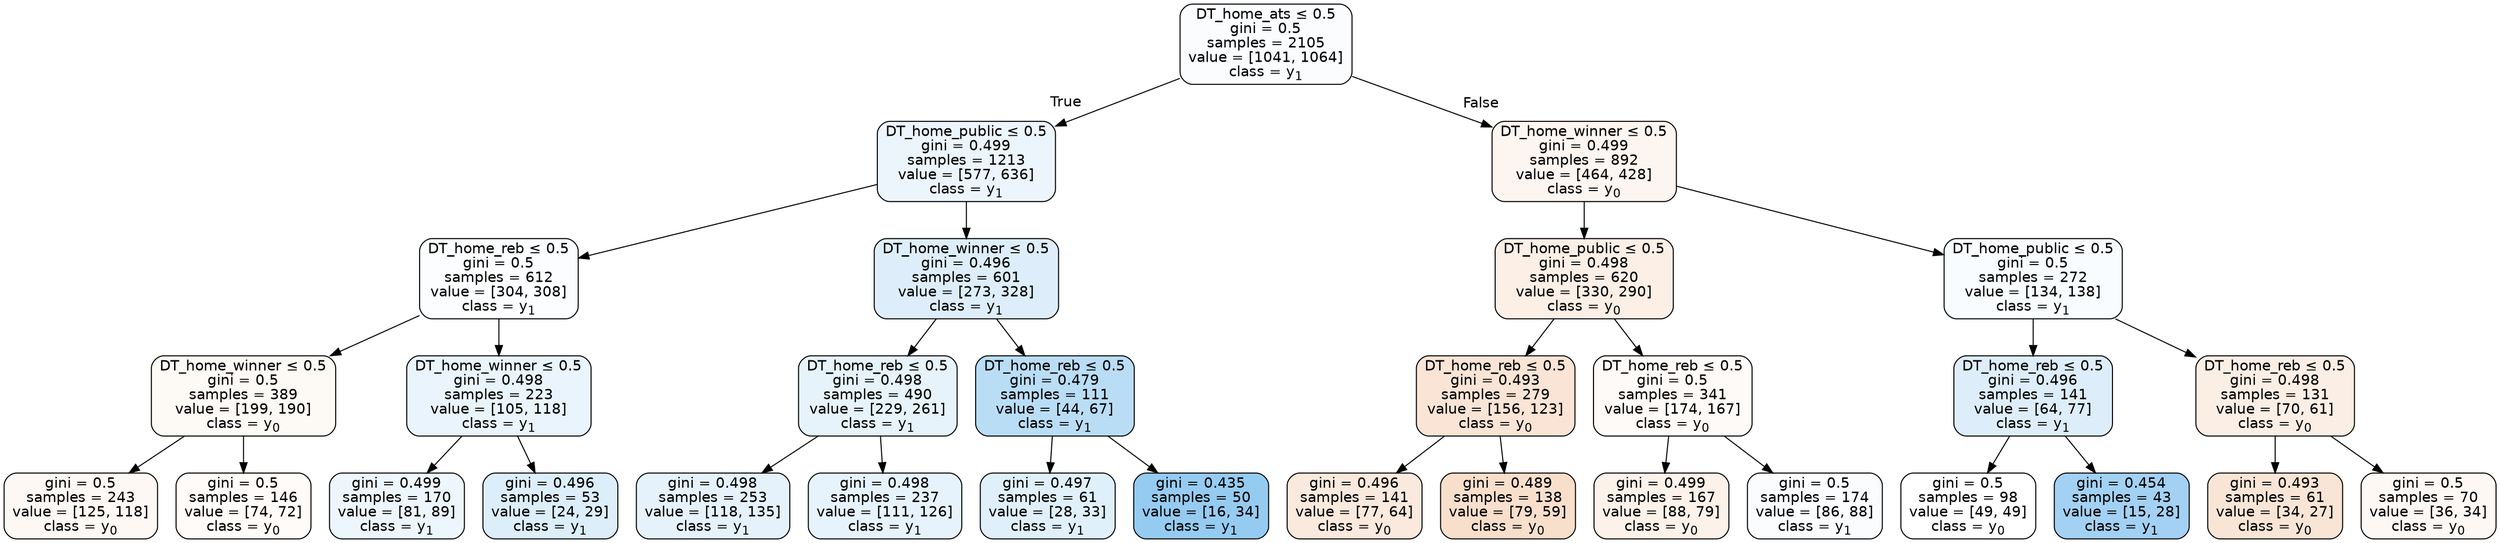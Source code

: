 digraph Tree {
node [shape=box, style="filled, rounded", color="black", fontname=helvetica] ;
edge [fontname=helvetica] ;
0 [label=<DT_home_ats &le; 0.5<br/>gini = 0.5<br/>samples = 2105<br/>value = [1041, 1064]<br/>class = y<SUB>1</SUB>>, fillcolor="#399de506"] ;
1 [label=<DT_home_public &le; 0.5<br/>gini = 0.499<br/>samples = 1213<br/>value = [577, 636]<br/>class = y<SUB>1</SUB>>, fillcolor="#399de518"] ;
0 -> 1 [labeldistance=2.5, labelangle=45, headlabel="True"] ;
2 [label=<DT_home_reb &le; 0.5<br/>gini = 0.5<br/>samples = 612<br/>value = [304, 308]<br/>class = y<SUB>1</SUB>>, fillcolor="#399de503"] ;
1 -> 2 ;
3 [label=<DT_home_winner &le; 0.5<br/>gini = 0.5<br/>samples = 389<br/>value = [199, 190]<br/>class = y<SUB>0</SUB>>, fillcolor="#e581390c"] ;
2 -> 3 ;
4 [label=<gini = 0.5<br/>samples = 243<br/>value = [125, 118]<br/>class = y<SUB>0</SUB>>, fillcolor="#e581390e"] ;
3 -> 4 ;
5 [label=<gini = 0.5<br/>samples = 146<br/>value = [74, 72]<br/>class = y<SUB>0</SUB>>, fillcolor="#e5813907"] ;
3 -> 5 ;
6 [label=<DT_home_winner &le; 0.5<br/>gini = 0.498<br/>samples = 223<br/>value = [105, 118]<br/>class = y<SUB>1</SUB>>, fillcolor="#399de51c"] ;
2 -> 6 ;
7 [label=<gini = 0.499<br/>samples = 170<br/>value = [81, 89]<br/>class = y<SUB>1</SUB>>, fillcolor="#399de517"] ;
6 -> 7 ;
8 [label=<gini = 0.496<br/>samples = 53<br/>value = [24, 29]<br/>class = y<SUB>1</SUB>>, fillcolor="#399de52c"] ;
6 -> 8 ;
9 [label=<DT_home_winner &le; 0.5<br/>gini = 0.496<br/>samples = 601<br/>value = [273, 328]<br/>class = y<SUB>1</SUB>>, fillcolor="#399de52b"] ;
1 -> 9 ;
10 [label=<DT_home_reb &le; 0.5<br/>gini = 0.498<br/>samples = 490<br/>value = [229, 261]<br/>class = y<SUB>1</SUB>>, fillcolor="#399de51f"] ;
9 -> 10 ;
11 [label=<gini = 0.498<br/>samples = 253<br/>value = [118, 135]<br/>class = y<SUB>1</SUB>>, fillcolor="#399de520"] ;
10 -> 11 ;
12 [label=<gini = 0.498<br/>samples = 237<br/>value = [111, 126]<br/>class = y<SUB>1</SUB>>, fillcolor="#399de51e"] ;
10 -> 12 ;
13 [label=<DT_home_reb &le; 0.5<br/>gini = 0.479<br/>samples = 111<br/>value = [44, 67]<br/>class = y<SUB>1</SUB>>, fillcolor="#399de558"] ;
9 -> 13 ;
14 [label=<gini = 0.497<br/>samples = 61<br/>value = [28, 33]<br/>class = y<SUB>1</SUB>>, fillcolor="#399de527"] ;
13 -> 14 ;
15 [label=<gini = 0.435<br/>samples = 50<br/>value = [16, 34]<br/>class = y<SUB>1</SUB>>, fillcolor="#399de587"] ;
13 -> 15 ;
16 [label=<DT_home_winner &le; 0.5<br/>gini = 0.499<br/>samples = 892<br/>value = [464, 428]<br/>class = y<SUB>0</SUB>>, fillcolor="#e5813914"] ;
0 -> 16 [labeldistance=2.5, labelangle=-45, headlabel="False"] ;
17 [label=<DT_home_public &le; 0.5<br/>gini = 0.498<br/>samples = 620<br/>value = [330, 290]<br/>class = y<SUB>0</SUB>>, fillcolor="#e581391f"] ;
16 -> 17 ;
18 [label=<DT_home_reb &le; 0.5<br/>gini = 0.493<br/>samples = 279<br/>value = [156, 123]<br/>class = y<SUB>0</SUB>>, fillcolor="#e5813936"] ;
17 -> 18 ;
19 [label=<gini = 0.496<br/>samples = 141<br/>value = [77, 64]<br/>class = y<SUB>0</SUB>>, fillcolor="#e581392b"] ;
18 -> 19 ;
20 [label=<gini = 0.489<br/>samples = 138<br/>value = [79, 59]<br/>class = y<SUB>0</SUB>>, fillcolor="#e5813941"] ;
18 -> 20 ;
21 [label=<DT_home_reb &le; 0.5<br/>gini = 0.5<br/>samples = 341<br/>value = [174, 167]<br/>class = y<SUB>0</SUB>>, fillcolor="#e581390a"] ;
17 -> 21 ;
22 [label=<gini = 0.499<br/>samples = 167<br/>value = [88, 79]<br/>class = y<SUB>0</SUB>>, fillcolor="#e581391a"] ;
21 -> 22 ;
23 [label=<gini = 0.5<br/>samples = 174<br/>value = [86, 88]<br/>class = y<SUB>1</SUB>>, fillcolor="#399de506"] ;
21 -> 23 ;
24 [label=<DT_home_public &le; 0.5<br/>gini = 0.5<br/>samples = 272<br/>value = [134, 138]<br/>class = y<SUB>1</SUB>>, fillcolor="#399de507"] ;
16 -> 24 ;
25 [label=<DT_home_reb &le; 0.5<br/>gini = 0.496<br/>samples = 141<br/>value = [64, 77]<br/>class = y<SUB>1</SUB>>, fillcolor="#399de52b"] ;
24 -> 25 ;
26 [label=<gini = 0.5<br/>samples = 98<br/>value = [49, 49]<br/>class = y<SUB>0</SUB>>, fillcolor="#e5813900"] ;
25 -> 26 ;
27 [label=<gini = 0.454<br/>samples = 43<br/>value = [15, 28]<br/>class = y<SUB>1</SUB>>, fillcolor="#399de576"] ;
25 -> 27 ;
28 [label=<DT_home_reb &le; 0.5<br/>gini = 0.498<br/>samples = 131<br/>value = [70, 61]<br/>class = y<SUB>0</SUB>>, fillcolor="#e5813921"] ;
24 -> 28 ;
29 [label=<gini = 0.493<br/>samples = 61<br/>value = [34, 27]<br/>class = y<SUB>0</SUB>>, fillcolor="#e5813934"] ;
28 -> 29 ;
30 [label=<gini = 0.5<br/>samples = 70<br/>value = [36, 34]<br/>class = y<SUB>0</SUB>>, fillcolor="#e581390e"] ;
28 -> 30 ;
}